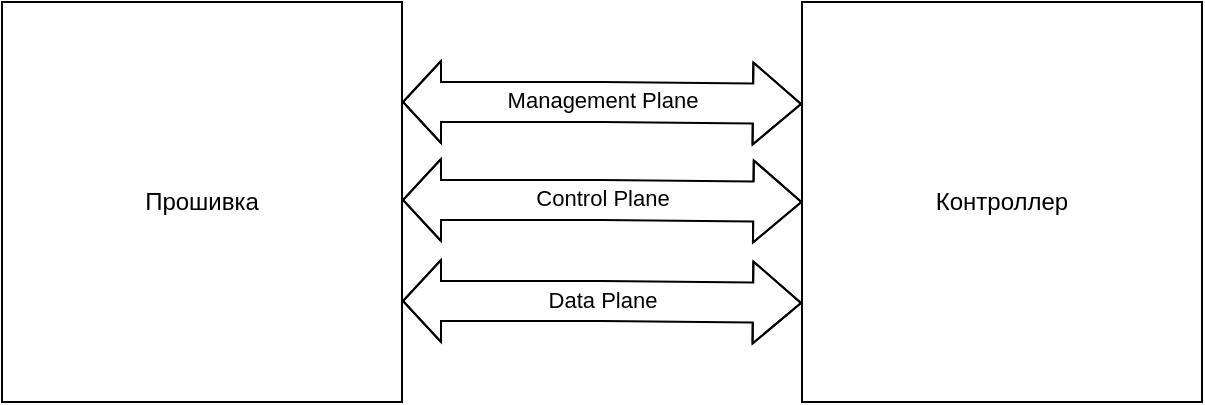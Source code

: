 <mxfile version="24.7.14">
  <diagram name="Страница — 1" id="ijv0SsaI0USIAhlNxQQm">
    <mxGraphModel dx="712" dy="682" grid="1" gridSize="10" guides="1" tooltips="1" connect="1" arrows="1" fold="1" page="1" pageScale="1" pageWidth="827" pageHeight="1169" math="0" shadow="0">
      <root>
        <mxCell id="0" />
        <mxCell id="1" parent="0" />
        <mxCell id="gxXUfxGRHGoNPjmWeWPi-1" value="" style="rounded=0;whiteSpace=wrap;html=1;" vertex="1" parent="1">
          <mxGeometry x="40" y="80" width="200" height="200" as="geometry" />
        </mxCell>
        <mxCell id="gxXUfxGRHGoNPjmWeWPi-2" value="Прошивка" style="text;html=1;align=center;verticalAlign=middle;whiteSpace=wrap;rounded=0;" vertex="1" parent="1">
          <mxGeometry x="80" y="165" width="120" height="30" as="geometry" />
        </mxCell>
        <mxCell id="gxXUfxGRHGoNPjmWeWPi-3" value="" style="shape=flexArrow;endArrow=classic;startArrow=classic;html=1;rounded=0;exitX=1.009;exitY=0.199;exitDx=0;exitDy=0;exitPerimeter=0;entryX=0.001;entryY=0.405;entryDx=0;entryDy=0;entryPerimeter=0;width=20;endSize=7.674;" edge="1" parent="1">
          <mxGeometry width="100" height="100" relative="1" as="geometry">
            <mxPoint x="240.0" y="179.0" as="sourcePoint" />
            <mxPoint x="440.2" y="180" as="targetPoint" />
            <Array as="points">
              <mxPoint x="340" y="179" />
            </Array>
          </mxGeometry>
        </mxCell>
        <mxCell id="gxXUfxGRHGoNPjmWeWPi-4" value="Control Plane" style="edgeLabel;html=1;align=center;verticalAlign=middle;resizable=0;points=[];" vertex="1" connectable="0" parent="gxXUfxGRHGoNPjmWeWPi-3">
          <mxGeometry x="-0.251" y="1" relative="1" as="geometry">
            <mxPoint x="25" as="offset" />
          </mxGeometry>
        </mxCell>
        <mxCell id="gxXUfxGRHGoNPjmWeWPi-5" value="" style="rounded=0;whiteSpace=wrap;html=1;" vertex="1" parent="1">
          <mxGeometry x="440" y="80" width="200" height="200" as="geometry" />
        </mxCell>
        <mxCell id="gxXUfxGRHGoNPjmWeWPi-6" value="" style="shape=flexArrow;endArrow=classic;startArrow=classic;html=1;rounded=0;exitX=1.009;exitY=0.199;exitDx=0;exitDy=0;exitPerimeter=0;entryX=0.001;entryY=0.405;entryDx=0;entryDy=0;entryPerimeter=0;width=20;endSize=7.674;" edge="1" parent="1">
          <mxGeometry width="100" height="100" relative="1" as="geometry">
            <mxPoint x="240.0" y="229.5" as="sourcePoint" />
            <mxPoint x="440" y="230.5" as="targetPoint" />
            <Array as="points">
              <mxPoint x="340" y="229.5" />
            </Array>
          </mxGeometry>
        </mxCell>
        <mxCell id="gxXUfxGRHGoNPjmWeWPi-7" value="Data Plane" style="edgeLabel;html=1;align=center;verticalAlign=middle;resizable=0;points=[];" vertex="1" connectable="0" parent="gxXUfxGRHGoNPjmWeWPi-6">
          <mxGeometry x="-0.251" y="1" relative="1" as="geometry">
            <mxPoint x="25" as="offset" />
          </mxGeometry>
        </mxCell>
        <mxCell id="gxXUfxGRHGoNPjmWeWPi-8" value="" style="shape=flexArrow;endArrow=classic;startArrow=classic;html=1;rounded=0;exitX=1.009;exitY=0.199;exitDx=0;exitDy=0;exitPerimeter=0;entryX=0.001;entryY=0.405;entryDx=0;entryDy=0;entryPerimeter=0;width=20;endSize=7.674;" edge="1" parent="1">
          <mxGeometry width="100" height="100" relative="1" as="geometry">
            <mxPoint x="240.0" y="130.0" as="sourcePoint" />
            <mxPoint x="440" y="131" as="targetPoint" />
            <Array as="points">
              <mxPoint x="340" y="130" />
            </Array>
          </mxGeometry>
        </mxCell>
        <mxCell id="gxXUfxGRHGoNPjmWeWPi-9" value="Management Plane" style="edgeLabel;html=1;align=center;verticalAlign=middle;resizable=0;points=[];" vertex="1" connectable="0" parent="gxXUfxGRHGoNPjmWeWPi-8">
          <mxGeometry x="-0.251" y="1" relative="1" as="geometry">
            <mxPoint x="25" as="offset" />
          </mxGeometry>
        </mxCell>
        <mxCell id="gxXUfxGRHGoNPjmWeWPi-10" value="Контроллер" style="text;html=1;align=center;verticalAlign=middle;whiteSpace=wrap;rounded=0;" vertex="1" parent="1">
          <mxGeometry x="480" y="165" width="120" height="30" as="geometry" />
        </mxCell>
      </root>
    </mxGraphModel>
  </diagram>
</mxfile>
